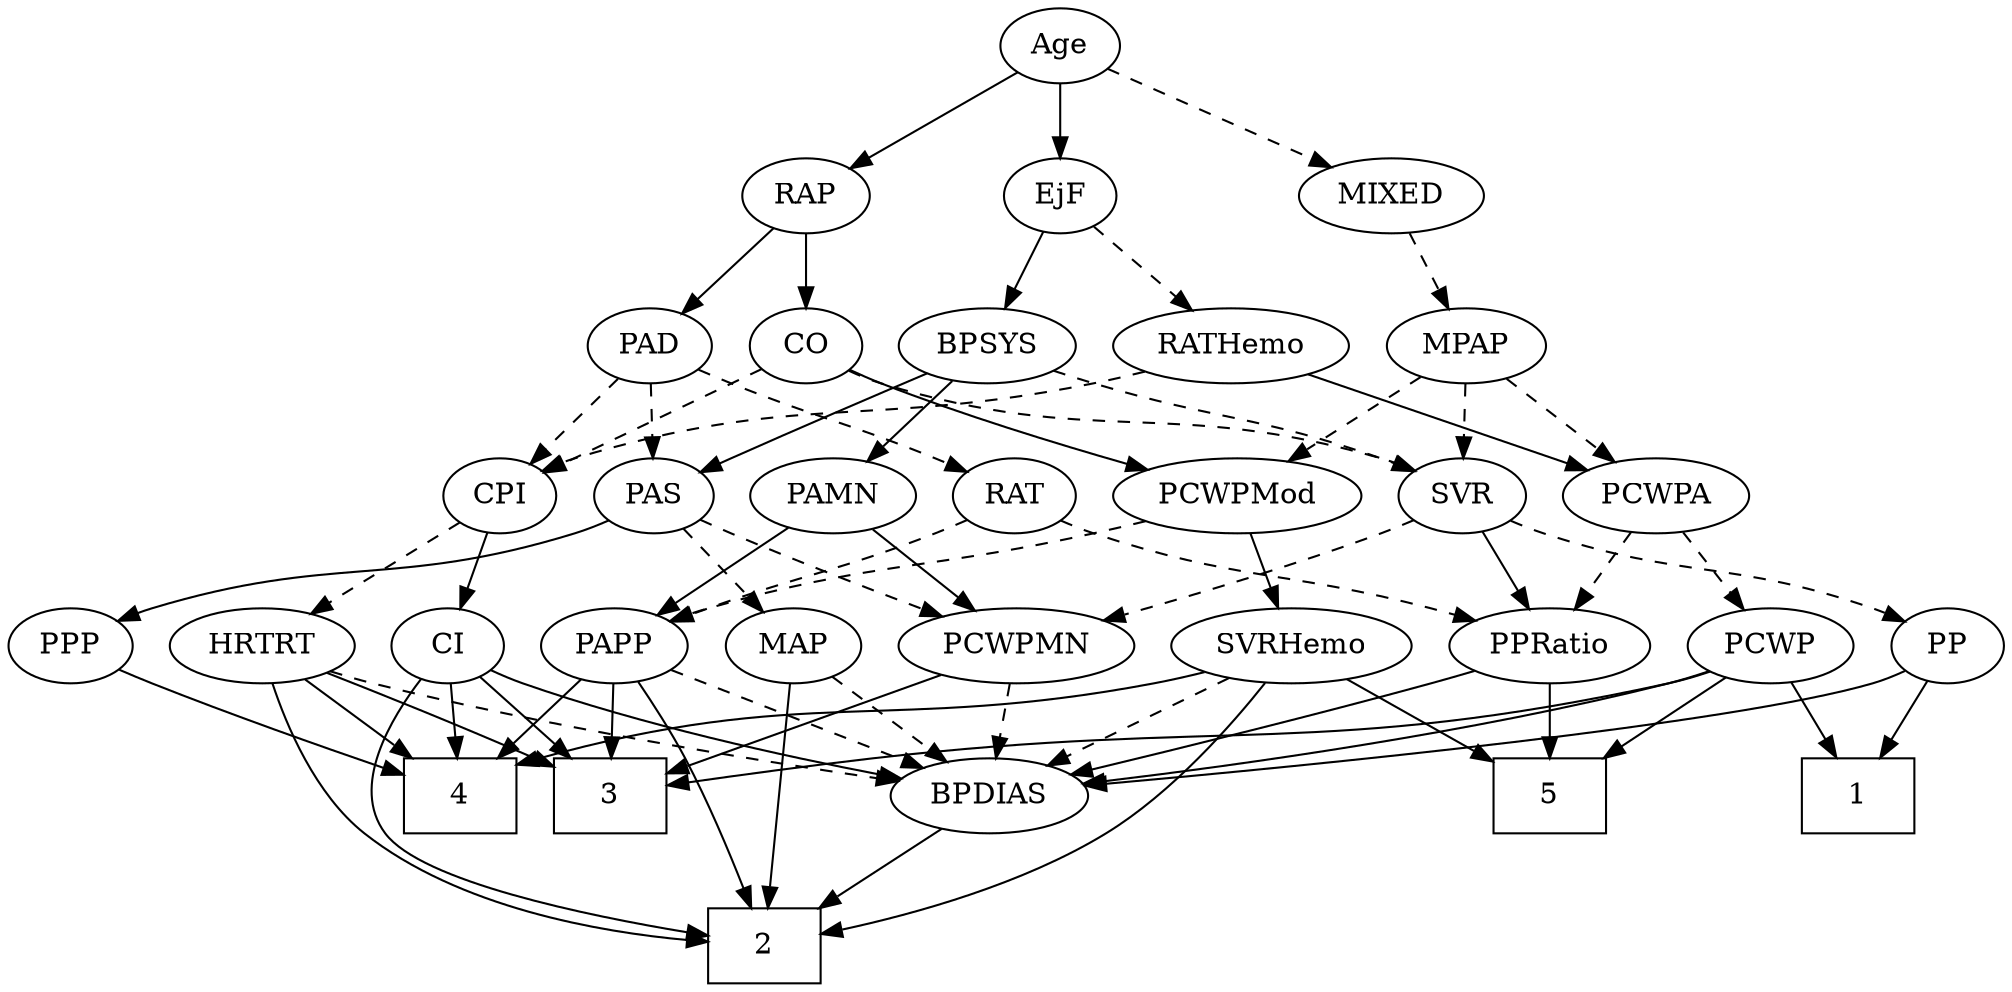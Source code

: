 strict digraph {
	graph [bb="0,0,879.55,468"];
	node [label="\N"];
	1	[height=0.5,
		pos="812.55,90",
		shape=box,
		width=0.75];
	2	[height=0.5,
		pos="366.55,18",
		shape=box,
		width=0.75];
	3	[height=0.5,
		pos="366.55,90",
		shape=box,
		width=0.75];
	4	[height=0.5,
		pos="256.55,90",
		shape=box,
		width=0.75];
	5	[height=0.5,
		pos="679.55,90",
		shape=box,
		width=0.75];
	Age	[height=0.5,
		pos="531.55,450",
		width=0.75];
	EjF	[height=0.5,
		pos="531.55,378",
		width=0.75];
	Age -> EjF	[pos="e,531.55,396.1 531.55,431.7 531.55,423.98 531.55,414.71 531.55,406.11",
		style=solid];
	RAP	[height=0.5,
		pos="448.55,378",
		width=0.77632];
	Age -> RAP	[pos="e,464.91,392.8 515.15,435.17 503.1,425.01 486.53,411.03 472.93,399.56",
		style=solid];
	MIXED	[height=0.5,
		pos="630.55,378",
		width=1.1193];
	Age -> MIXED	[pos="e,609.76,393.7 549.71,436.16 564.16,425.94 584.66,411.44 601.4,399.61",
		style=dashed];
	BPSYS	[height=0.5,
		pos="365.55,306",
		width=1.0471];
	EjF -> BPSYS	[pos="e,392.81,318.49 509.16,367.56 481.69,355.98 434.76,336.18 402.04,322.39",
		style=solid];
	RATHemo	[height=0.5,
		pos="542.55,306",
		width=1.3721];
	EjF -> RATHemo	[pos="e,539.83,324.28 534.21,360.05 535.42,352.35 536.89,343.03 538.25,334.36",
		style=dashed];
	PAD	[height=0.5,
		pos="281.55,306",
		width=0.79437];
	RAP -> PAD	[pos="e,303.78,317.41 424.93,367.73 398.79,357.39 355.45,339.99 318.55,324 316.75,323.22 314.9,322.41 313.04,321.58",
		style=solid];
	CO	[height=0.5,
		pos="448.55,306",
		width=0.75];
	RAP -> CO	[pos="e,448.55,324.1 448.55,359.7 448.55,351.98 448.55,342.71 448.55,334.11",
		style=solid];
	MPAP	[height=0.5,
		pos="644.55,306",
		width=0.97491];
	MIXED -> MPAP	[pos="e,641.09,324.28 633.94,360.05 635.48,352.35 637.34,343.03 639.07,334.36",
		style=dashed];
	SVR	[height=0.5,
		pos="519.55,234",
		width=0.77632];
	MPAP -> SVR	[pos="e,540.25,246.6 621.62,292.16 601.27,280.76 571.41,264.04 549.24,251.63",
		style=dashed];
	PCWPMod	[height=0.5,
		pos="617.55,234",
		width=1.4443];
	MPAP -> PCWPMod	[pos="e,624.21,252.28 638.01,288.05 634.97,280.18 631.29,270.62 627.88,261.79",
		style=dashed];
	PCWPA	[height=0.5,
		pos="729.55,234",
		width=1.1555];
	MPAP -> PCWPA	[pos="e,710.96,250.31 662.57,290.15 674.36,280.45 689.95,267.61 703.12,256.76",
		style=dashed];
	PAS	[height=0.5,
		pos="210.55,234",
		width=0.75];
	BPSYS -> PAS	[pos="e,231.83,245.15 338.53,293.17 314.36,282.54 278,266.43 246.55,252 244.76,251.18 242.92,250.33 241.07,249.47",
		style=solid];
	PAMN	[height=0.5,
		pos="364.55,234",
		width=1.011];
	BPSYS -> PAMN	[pos="e,364.79,252.1 365.3,287.7 365.19,279.98 365.06,270.71 364.93,262.11",
		style=solid];
	BPSYS -> SVR	[pos="e,497.25,245.27 392.05,293.04 415.78,282.33 451.51,266.16 482.55,252 484.33,251.19 486.16,250.35 488.01,249.5",
		style=dashed];
	PAD -> PAS	[pos="e,225.24,249.49 266.84,290.5 256.94,280.73 243.7,267.69 232.56,256.7",
		style=dashed];
	CPI	[height=0.5,
		pos="282.55,234",
		width=0.75];
	PAD -> CPI	[pos="e,282.3,252.1 281.79,287.7 281.9,279.98 282.04,270.71 282.16,262.11",
		style=dashed];
	RAT	[height=0.5,
		pos="446.55,234",
		width=0.75827];
	PAD -> RAT	[pos="e,424.72,245.26 303.77,294.56 308.62,292.34 313.74,290.05 318.55,288 358.55,270.91 369.55,269.09 409.55,252 411.4,251.21 413.3,250.38 \
415.21,249.54",
		style=dashed];
	CO -> CPI	[pos="e,303.97,245.11 427.34,294.68 422.51,292.41 417.37,290.07 412.55,288 371.82,270.53 360.37,269.26 319.55,252 317.48,251.13 315.36,\
250.21 313.23,249.27",
		style=dashed];
	CO -> SVR	[pos="e,504.85,249.49 463.26,290.5 473.16,280.73 486.39,267.69 497.54,256.7",
		style=dashed];
	CO -> PCWPMod	[pos="e,583.69,247.82 469.77,294.71 474.6,292.44 479.73,290.09 484.55,288 514.16,275.12 547.96,261.67 574.08,251.54",
		style=solid];
	PCWPMN	[height=0.5,
		pos="371.55,162",
		width=1.3902];
	PAS -> PCWPMN	[pos="e,339.8,176.05 231.8,222.79 236.63,220.52 241.75,218.15 246.55,216 274.37,203.54 305.98,190.14 330.46,179.93",
		style=dashed];
	MAP	[height=0.5,
		pos="30.547,162",
		width=0.84854];
	PAS -> MAP	[pos="e,54.596,173.4 187.15,224.47 159.26,214.22 111.3,196.37 70.547,180 68.361,179.12 66.114,178.21 63.852,177.27",
		style=dashed];
	PPP	[height=0.5,
		pos="106.55,162",
		width=0.75];
	PAS -> PPP	[pos="e,124.98,175.41 191.95,220.49 175.69,209.54 151.85,193.49 133.49,181.14",
		style=solid];
	PAMN -> PCWPMN	[pos="e,369.84,180.1 366.28,215.7 367.05,207.98 367.98,198.71 368.84,190.11",
		style=solid];
	PAPP	[height=0.5,
		pos="471.55,162",
		width=0.88464];
	PAMN -> PAPP	[pos="e,451.54,176.09 385.69,219.17 402.12,208.42 425.08,193.4 443.13,181.59",
		style=solid];
	RATHemo -> CPI	[pos="e,303.36,245.51 505.84,293.82 498.79,291.79 491.46,289.77 484.55,288 411.82,269.43 390.73,275.81 319.55,252 317.28,251.24 314.98,\
250.39 312.67,249.48",
		style=dashed];
	RATHemo -> PCWPA	[pos="e,699.19,246.36 575.98,292.49 607.82,280.57 655.78,262.62 689.61,249.95",
		style=solid];
	CI	[height=0.5,
		pos="276.55,162",
		width=0.75];
	CPI -> CI	[pos="e,278.01,180.1 281.06,215.7 280.4,207.98 279.61,198.71 278.87,190.11",
		style=solid];
	HRTRT	[height=0.5,
		pos="191.55,162",
		width=1.1013];
	CPI -> HRTRT	[pos="e,210.79,177.8 265.43,219.83 252.31,209.74 233.95,195.62 218.82,183.98",
		style=dashed];
	PPRatio	[height=0.5,
		pos="679.55,162",
		width=1.1013];
	RAT -> PPRatio	[pos="e,649.63,173.88 467.57,222.2 472.41,219.96 477.59,217.75 482.55,216 546.37,193.43 565.61,199.12 630.55,180 633.66,179.08 636.86,\
178.09 640.07,177.06",
		style=dashed];
	RAT -> PAPP	[pos="e,465.49,179.96 452.47,216.41 455.33,208.42 458.82,198.64 462.03,189.64",
		style=dashed];
	SVR -> PCWPMN	[pos="e,400.61,176.75 497.71,222.67 474.59,211.74 437.66,194.27 409.71,181.05",
		style=dashed];
	PP	[height=0.5,
		pos="852.55,162",
		width=0.75];
	SVR -> PP	[pos="e,832.03,174 540.66,222.01 545.75,219.73 551.25,217.55 556.55,216 668.53,183.3 704.74,213.29 816.55,180 818.48,179.42 820.45,178.76 \
822.41,178.03",
		style=dashed];
	SVR -> PPRatio	[pos="e,651.62,174.81 541.81,222.67 546.66,220.45 551.77,218.13 556.55,216 585.24,203.23 617.9,189.18 642.35,178.76",
		style=solid];
	SVRHemo	[height=0.5,
		pos="571.55,162",
		width=1.3902];
	PCWPMod -> SVRHemo	[pos="e,582.58,179.79 606.41,216.05 600.93,207.71 594.21,197.49 588.14,188.25",
		style=solid];
	PCWPMod -> PAPP	[pos="e,495.39,174.43 588.35,219 564.15,207.4 529.75,190.91 504.55,178.82",
		style=dashed];
	PCWPA -> PPRatio	[pos="e,691.31,179.47 717.7,216.41 711.6,207.87 704.03,197.28 697.25,187.79",
		style=dashed];
	PCWP	[height=0.5,
		pos="772.55,162",
		width=0.97491];
	PCWPA -> PCWP	[pos="e,762.43,179.47 739.74,216.41 744.93,207.95 751.36,197.49 757.14,188.08",
		style=dashed];
	PCWPMN -> 3	[pos="e,367.77,108.1 370.31,143.7 369.76,135.98 369.1,126.71 368.48,118.11",
		style=solid];
	BPDIAS	[height=0.5,
		pos="491.55,90",
		width=1.1735];
	PCWPMN -> BPDIAS	[pos="e,467.65,104.94 396.7,146.33 414.74,135.8 439.2,121.53 458.77,110.12",
		style=dashed];
	SVRHemo -> 2	[pos="e,393.65,19.662 570.58,143.8 568.53,123.84 562.18,91.2 542.55,72 505.06,35.342 443.18,23.908 403.67,20.419",
		style=solid];
	SVRHemo -> 4	[pos="e,283.57,97.416 534.54,149.81 527.28,147.77 519.7,145.73 512.55,144 432.41,124.57 411.18,125.23 330.55,108 318.48,105.42 305.35,\
102.46 293.54,99.732",
		style=solid];
	SVRHemo -> 5	[pos="e,653,108.21 594.72,145.98 609.15,136.63 628,124.41 644.27,113.87",
		style=solid];
	SVRHemo -> BPDIAS	[pos="e,509.35,106.58 553.39,145.12 542.68,135.74 528.95,123.73 517.15,113.41",
		style=dashed];
	BPDIAS -> 2	[pos="e,393.8,34.259 466.85,75.17 448.51,64.897 423.2,50.725 402.6,39.187",
		style=solid];
	MAP -> 2	[pos="e,339.36,25.85 51.028,148.48 81.929,129.96 142.7,94.98 197.55,72 241.82,53.452 294.93,37.819 329.65,28.441",
		style=solid];
	MAP -> BPDIAS	[pos="e,454.42,98.785 53.41,149.93 58.914,147.64 64.852,145.48 70.547,144 214.17,106.57 255.76,129.94 402.55,108 416.18,105.96 430.92,\
103.33 444.4,100.74",
		style=dashed];
	PP -> 1	[pos="e,822.33,108.12 843.27,144.76 838.56,136.53 832.73,126.32 827.41,117.02",
		style=solid];
	PP -> BPDIAS	[pos="e,531.34,96.074 832,150.09 827.05,147.8 821.7,145.6 816.55,144 766.13,128.33 619.28,107.68 541.39,97.395",
		style=solid];
	PPP -> 4	[pos="e,229.35,103.59 127.86,150.91 132.69,148.63 137.79,146.23 142.55,144 168.49,131.85 197.79,118.22 220.2,107.83",
		style=solid];
	PPRatio -> 5	[pos="e,679.55,108.1 679.55,143.7 679.55,135.98 679.55,126.71 679.55,118.11",
		style=solid];
	PPRatio -> BPDIAS	[pos="e,522.45,102.51 649.76,149.91 617.96,138.07 567.38,119.24 532,106.06",
		style=solid];
	PCWP -> 1	[pos="e,802.58,108.45 782.03,144.41 786.67,136.28 792.37,126.31 797.58,117.18",
		style=solid];
	PCWP -> 3	[pos="e,393.82,97.963 746.36,149.68 740.58,147.52 734.42,145.48 728.55,144 603.45,112.52 567.57,130.47 440.55,108 428.5,105.87 415.46,\
103.05 403.73,100.32",
		style=solid];
	PCWP -> 5	[pos="e,702.4,108.2 753.28,146.5 740.91,137.19 724.58,124.9 710.44,114.25",
		style=solid];
	PCWP -> BPDIAS	[pos="e,529.76,97.731 745.78,149.93 740.14,147.8 734.19,145.71 728.55,144 664.13,124.47 587.89,108.69 539.62,99.574",
		style=solid];
	CI -> 2	[pos="e,354.65,36.037 285.86,145.09 296.44,127.17 314.33,97.242 330.55,72 336.41,62.875 343.03,53.013 348.98,44.299",
		style=solid];
	CI -> 3	[pos="e,344.58,108.08 293.48,147.83 305.56,138.43 322.15,125.53 336.47,114.39",
		style=solid];
	CI -> 4	[pos="e,261.48,108.28 271.71,144.05 269.48,136.26 266.78,126.82 264.28,118.08",
		style=solid];
	CI -> BPDIAS	[pos="e,456.03,99.794 297.63,150.38 302.47,148.13 307.64,145.87 312.55,144 357.11,127 409.59,112.03 446.16,102.37",
		style=solid];
	PAPP -> 2	[pos="e,379.16,36.056 459.71,144.99 441.55,120.43 406.67,73.257 385.12,44.118",
		style=solid];
	PAPP -> 3	[pos="e,392.17,108.08 451.8,147.83 437.43,138.26 417.62,125.05 400.7,113.77",
		style=solid];
	PAPP -> 4	[pos="e,283.64,98.368 446.98,150.36 441.6,148.16 435.91,145.93 430.55,144 383.88,127.26 329.01,111.12 293.55,101.14",
		style=solid];
	PAPP -> BPDIAS	[pos="e,486.61,108.28 476.39,144.05 478.62,136.26 481.31,126.82 483.81,118.08",
		style=dashed];
	HRTRT -> 2	[pos="e,339.27,21.728 192.7,143.99 194.93,124.2 201.45,91.74 220.55,72 249.39,42.181 296.3,29.061 329.14,23.338",
		style=solid];
	HRTRT -> 3	[pos="e,339.34,101.88 220.44,149.44 250.36,137.48 297.18,118.75 329.73,105.73",
		style=solid];
	HRTRT -> 4	[pos="e,240.49,108.29 206.3,145.12 214.34,136.46 224.47,125.55 233.52,115.8",
		style=solid];
	HRTRT -> BPDIAS	[pos="e,453.98,98.329 221.42,149.97 227.69,147.84 234.3,145.74 240.55,144 278.25,133.52 382.45,112.46 444.1,100.28",
		style=dashed];
}
